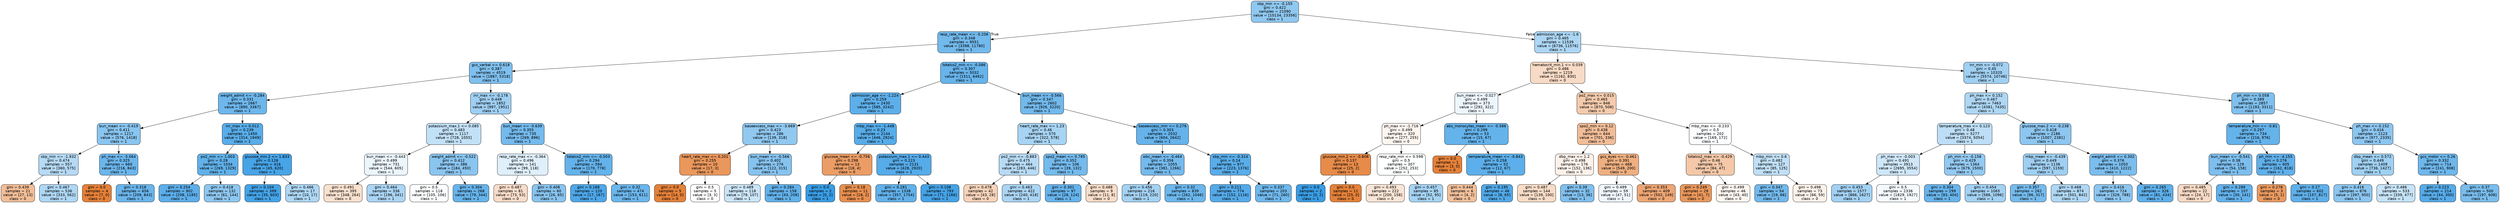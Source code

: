 digraph Tree {
node [shape=box, style="filled, rounded", color="black", fontname="helvetica"] ;
edge [fontname="helvetica"] ;
0 [label="sbp_min <= -0.155\ngini = 0.422\nsamples = 21090\nvalue = [10134, 23356]\nclass = 1", fillcolor="#8fc8f0"] ;
1 [label="resp_rate_mean <= -0.206\ngini = 0.348\nsamples = 9551\nvalue = [3398, 11780]\nclass = 1", fillcolor="#72b9ec"] ;
0 -> 1 [labeldistance=2.5, labelangle=45, headlabel="True"] ;
2 [label="gcs_verbal <= 0.618\ngini = 0.387\nsamples = 4519\nvalue = [1887, 5318]\nclass = 1", fillcolor="#7fc0ee"] ;
1 -> 2 ;
3 [label="weight_admit <= -0.284\ngini = 0.331\nsamples = 2667\nvalue = [890, 3367]\nclass = 1", fillcolor="#6db7ec"] ;
2 -> 3 ;
4 [label="bun_mean <= -0.419\ngini = 0.411\nsamples = 1217\nvalue = [576, 1418]\nclass = 1", fillcolor="#89c5f0"] ;
3 -> 4 ;
5 [label="sbp_min <= -1.932\ngini = 0.474\nsamples = 557\nvalue = [360, 575]\nclass = 1", fillcolor="#b5daf5"] ;
4 -> 5 ;
6 [label="gini = 0.439\nsamples = 21\nvalue = [27, 13]\nclass = 0", fillcolor="#f2be98"] ;
5 -> 6 ;
7 [label="gini = 0.467\nsamples = 536\nvalue = [333, 562]\nclass = 1", fillcolor="#aed7f4"] ;
5 -> 7 ;
8 [label="ph_max <= -5.064\ngini = 0.325\nsamples = 660\nvalue = [216, 843]\nclass = 1", fillcolor="#6cb6ec"] ;
4 -> 8 ;
9 [label="gini = 0.0\nsamples = 4\nvalue = [7, 0]\nclass = 0", fillcolor="#e58139"] ;
8 -> 9 ;
10 [label="gini = 0.318\nsamples = 656\nvalue = [209, 843]\nclass = 1", fillcolor="#6ab5eb"] ;
8 -> 10 ;
11 [label="inr_max <= 0.012\ngini = 0.239\nsamples = 1450\nvalue = [314, 1949]\nclass = 1", fillcolor="#59ade9"] ;
3 -> 11 ;
12 [label="po2_min <= 1.003\ngini = 0.28\nsamples = 1034\nvalue = [269, 1329]\nclass = 1", fillcolor="#61b1ea"] ;
11 -> 12 ;
13 [label="gini = 0.254\nsamples = 902\nvalue = [208, 1185]\nclass = 1", fillcolor="#5caeea"] ;
12 -> 13 ;
14 [label="gini = 0.418\nsamples = 132\nvalue = [61, 144]\nclass = 1", fillcolor="#8dc7f0"] ;
12 -> 14 ;
15 [label="glucose_min.2 <= 1.833\ngini = 0.126\nsamples = 416\nvalue = [45, 620]\nclass = 1", fillcolor="#47a4e7"] ;
11 -> 15 ;
16 [label="gini = 0.104\nsamples = 399\nvalue = [35, 603]\nclass = 1", fillcolor="#44a3e7"] ;
15 -> 16 ;
17 [label="gini = 0.466\nsamples = 17\nvalue = [10, 17]\nclass = 1", fillcolor="#add7f4"] ;
15 -> 17 ;
18 [label="inr_max <= -0.178\ngini = 0.448\nsamples = 1852\nvalue = [997, 1951]\nclass = 1", fillcolor="#9ecff2"] ;
2 -> 18 ;
19 [label="potassium_max.1 <= 0.085\ngini = 0.483\nsamples = 1117\nvalue = [728, 1055]\nclass = 1", fillcolor="#c2e1f7"] ;
18 -> 19 ;
20 [label="bun_mean <= -0.443\ngini = 0.499\nsamples = 731\nvalue = [544, 605]\nclass = 1", fillcolor="#ebf5fc"] ;
19 -> 20 ;
21 [label="gini = 0.491\nsamples = 395\nvalue = [348, 264]\nclass = 0", fillcolor="#f9e1cf"] ;
20 -> 21 ;
22 [label="gini = 0.464\nsamples = 336\nvalue = [196, 341]\nclass = 1", fillcolor="#abd5f4"] ;
20 -> 22 ;
23 [label="weight_admit <= -0.522\ngini = 0.412\nsamples = 386\nvalue = [184, 450]\nclass = 1", fillcolor="#8ac5f0"] ;
19 -> 23 ;
24 [label="gini = 0.5\nsamples = 118\nvalue = [105, 106]\nclass = 1", fillcolor="#fdfeff"] ;
23 -> 24 ;
25 [label="gini = 0.304\nsamples = 268\nvalue = [79, 344]\nclass = 1", fillcolor="#66b4eb"] ;
23 -> 25 ;
26 [label="bun_mean <= -0.639\ngini = 0.355\nsamples = 735\nvalue = [269, 896]\nclass = 1", fillcolor="#74baed"] ;
18 -> 26 ;
27 [label="resp_rate_max <= -0.364\ngini = 0.496\nsamples = 141\nvalue = [99, 118]\nclass = 1", fillcolor="#dfeffb"] ;
26 -> 27 ;
28 [label="gini = 0.487\nsamples = 81\nvalue = [73, 53]\nclass = 0", fillcolor="#f8dcc9"] ;
27 -> 28 ;
29 [label="gini = 0.408\nsamples = 60\nvalue = [26, 65]\nclass = 1", fillcolor="#88c4ef"] ;
27 -> 29 ;
30 [label="totalco2_min <= -0.503\ngini = 0.294\nsamples = 594\nvalue = [170, 778]\nclass = 1", fillcolor="#64b2eb"] ;
26 -> 30 ;
31 [label="gini = 0.168\nsamples = 120\nvalue = [17, 167]\nclass = 1", fillcolor="#4da7e8"] ;
30 -> 31 ;
32 [label="gini = 0.32\nsamples = 474\nvalue = [153, 611]\nclass = 1", fillcolor="#6bb6ec"] ;
30 -> 32 ;
33 [label="totalco2_min <= -0.086\ngini = 0.307\nsamples = 5032\nvalue = [1511, 6462]\nclass = 1", fillcolor="#67b4eb"] ;
1 -> 33 ;
34 [label="admission_age <= -1.224\ngini = 0.259\nsamples = 2430\nvalue = [585, 3242]\nclass = 1", fillcolor="#5dafea"] ;
33 -> 34 ;
35 [label="baseexcess_max <= -3.669\ngini = 0.423\nsamples = 286\nvalue = [139, 318]\nclass = 1", fillcolor="#90c8f0"] ;
34 -> 35 ;
36 [label="heart_rate_max <= 0.201\ngini = 0.255\nsamples = 10\nvalue = [17, 3]\nclass = 0", fillcolor="#ea975c"] ;
35 -> 36 ;
37 [label="gini = 0.0\nsamples = 5\nvalue = [14, 0]\nclass = 0", fillcolor="#e58139"] ;
36 -> 37 ;
38 [label="gini = 0.5\nsamples = 5\nvalue = [3, 3]\nclass = 0", fillcolor="#ffffff"] ;
36 -> 38 ;
39 [label="bun_mean <= -0.566\ngini = 0.402\nsamples = 276\nvalue = [122, 315]\nclass = 1", fillcolor="#86c3ef"] ;
35 -> 39 ;
40 [label="gini = 0.489\nsamples = 118\nvalue = [79, 107]\nclass = 1", fillcolor="#cbe5f8"] ;
39 -> 40 ;
41 [label="gini = 0.284\nsamples = 158\nvalue = [43, 208]\nclass = 1", fillcolor="#62b1ea"] ;
39 -> 41 ;
42 [label="mbp_max <= -1.448\ngini = 0.23\nsamples = 2144\nvalue = [446, 2924]\nclass = 1", fillcolor="#57ace9"] ;
34 -> 42 ;
43 [label="glucose_mean <= -0.756\ngini = 0.298\nsamples = 13\nvalue = [18, 4]\nclass = 0", fillcolor="#eb9d65"] ;
42 -> 43 ;
44 [label="gini = 0.0\nsamples = 2\nvalue = [0, 2]\nclass = 1", fillcolor="#399de5"] ;
43 -> 44 ;
45 [label="gini = 0.18\nsamples = 11\nvalue = [18, 2]\nclass = 0", fillcolor="#e88f4f"] ;
43 -> 45 ;
46 [label="potassium_max.1 <= 0.443\ngini = 0.223\nsamples = 2131\nvalue = [428, 2920]\nclass = 1", fillcolor="#56abe9"] ;
42 -> 46 ;
47 [label="gini = 0.281\nsamples = 1338\nvalue = [357, 1754]\nclass = 1", fillcolor="#61b1ea"] ;
46 -> 47 ;
48 [label="gini = 0.108\nsamples = 793\nvalue = [71, 1166]\nclass = 1", fillcolor="#45a3e7"] ;
46 -> 48 ;
49 [label="bun_mean <= -0.566\ngini = 0.347\nsamples = 2602\nvalue = [926, 3220]\nclass = 1", fillcolor="#72b9ec"] ;
33 -> 49 ;
50 [label="heart_rate_max <= 1.23\ngini = 0.46\nsamples = 570\nvalue = [322, 578]\nclass = 1", fillcolor="#a7d4f3"] ;
49 -> 50 ;
51 [label="po2_min <= -0.883\ngini = 0.475\nsamples = 464\nvalue = [283, 446]\nclass = 1", fillcolor="#b7dbf5"] ;
50 -> 51 ;
52 [label="gini = 0.478\nsamples = 42\nvalue = [43, 28]\nclass = 0", fillcolor="#f6d3ba"] ;
51 -> 52 ;
53 [label="gini = 0.463\nsamples = 422\nvalue = [240, 418]\nclass = 1", fillcolor="#abd5f4"] ;
51 -> 53 ;
54 [label="spo2_mean <= 0.785\ngini = 0.352\nsamples = 106\nvalue = [39, 132]\nclass = 1", fillcolor="#74baed"] ;
50 -> 54 ;
55 [label="gini = 0.301\nsamples = 97\nvalue = [28, 124]\nclass = 1", fillcolor="#66b3eb"] ;
54 -> 55 ;
56 [label="gini = 0.488\nsamples = 9\nvalue = [11, 8]\nclass = 0", fillcolor="#f8ddc9"] ;
54 -> 56 ;
57 [label="baseexcess_min <= 0.276\ngini = 0.303\nsamples = 2032\nvalue = [604, 2642]\nclass = 1", fillcolor="#66b3eb"] ;
49 -> 57 ;
58 [label="wbc_mean <= -0.464\ngini = 0.356\nsamples = 1055\nvalue = [381, 1266]\nclass = 1", fillcolor="#75baed"] ;
57 -> 58 ;
59 [label="gini = 0.456\nsamples = 216\nvalue = [119, 220]\nclass = 1", fillcolor="#a4d2f3"] ;
58 -> 59 ;
60 [label="gini = 0.32\nsamples = 839\nvalue = [262, 1046]\nclass = 1", fillcolor="#6bb6ec"] ;
58 -> 60 ;
61 [label="sbp_min <= -0.314\ngini = 0.24\nsamples = 977\nvalue = [223, 1376]\nclass = 1", fillcolor="#59ade9"] ;
57 -> 61 ;
62 [label="gini = 0.211\nsamples = 774\nvalue = [152, 1116]\nclass = 1", fillcolor="#54aae9"] ;
61 -> 62 ;
63 [label="gini = 0.337\nsamples = 203\nvalue = [71, 260]\nclass = 1", fillcolor="#6fb8ec"] ;
61 -> 63 ;
64 [label="admission_age <= -1.6\ngini = 0.465\nsamples = 11539\nvalue = [6736, 11576]\nclass = 1", fillcolor="#acd6f4"] ;
0 -> 64 [labeldistance=2.5, labelangle=-45, headlabel="False"] ;
65 [label="hematocrit_min.1 <= 0.039\ngini = 0.486\nsamples = 1219\nvalue = [1162, 830]\nclass = 0", fillcolor="#f8dbc6"] ;
64 -> 65 ;
66 [label="bun_mean <= -0.027\ngini = 0.499\nsamples = 373\nvalue = [292, 322]\nclass = 1", fillcolor="#edf6fd"] ;
65 -> 66 ;
67 [label="ph_max <= -1.716\ngini = 0.499\nsamples = 320\nvalue = [277, 255]\nclass = 0", fillcolor="#fdf5ef"] ;
66 -> 67 ;
68 [label="glucose_min.2 <= -0.808\ngini = 0.137\nsamples = 13\nvalue = [25, 2]\nclass = 0", fillcolor="#e78b49"] ;
67 -> 68 ;
69 [label="gini = 0.0\nsamples = 2\nvalue = [0, 2]\nclass = 1", fillcolor="#399de5"] ;
68 -> 69 ;
70 [label="gini = 0.0\nsamples = 11\nvalue = [25, 0]\nclass = 0", fillcolor="#e58139"] ;
68 -> 70 ;
71 [label="resp_rate_min <= 0.598\ngini = 0.5\nsamples = 307\nvalue = [252, 253]\nclass = 1", fillcolor="#feffff"] ;
67 -> 71 ;
72 [label="gini = 0.493\nsamples = 222\nvalue = [200, 158]\nclass = 0", fillcolor="#fae5d5"] ;
71 -> 72 ;
73 [label="gini = 0.457\nsamples = 85\nvalue = [52, 95]\nclass = 1", fillcolor="#a5d3f3"] ;
71 -> 73 ;
74 [label="abs_monocytes_mean <= -0.586\ngini = 0.299\nsamples = 53\nvalue = [15, 67]\nclass = 1", fillcolor="#65b3eb"] ;
66 -> 74 ;
75 [label="gini = 0.0\nsamples = 1\nvalue = [3, 0]\nclass = 0", fillcolor="#e58139"] ;
74 -> 75 ;
76 [label="temperature_mean <= -0.843\ngini = 0.258\nsamples = 52\nvalue = [12, 67]\nclass = 1", fillcolor="#5cafea"] ;
74 -> 76 ;
77 [label="gini = 0.444\nsamples = 6\nvalue = [4, 2]\nclass = 0", fillcolor="#f2c09c"] ;
76 -> 77 ;
78 [label="gini = 0.195\nsamples = 46\nvalue = [8, 65]\nclass = 1", fillcolor="#51a9e8"] ;
76 -> 78 ;
79 [label="po2_max <= 0.015\ngini = 0.465\nsamples = 846\nvalue = [870, 508]\nclass = 0", fillcolor="#f4cbad"] ;
65 -> 79 ;
80 [label="spo2_min <= 0.12\ngini = 0.438\nsamples = 644\nvalue = [701, 336]\nclass = 0", fillcolor="#f1bd98"] ;
79 -> 80 ;
81 [label="dbp_max <= 1.2\ngini = 0.498\nsamples = 176\nvalue = [152, 136]\nclass = 0", fillcolor="#fcf2ea"] ;
80 -> 81 ;
82 [label="gini = 0.487\nsamples = 144\nvalue = [139, 100]\nclass = 0", fillcolor="#f8dcc7"] ;
81 -> 82 ;
83 [label="gini = 0.39\nsamples = 32\nvalue = [13, 36]\nclass = 1", fillcolor="#80c0ee"] ;
81 -> 83 ;
84 [label="gcs_eyes <= -0.461\ngini = 0.391\nsamples = 468\nvalue = [549, 200]\nclass = 0", fillcolor="#eeaf81"] ;
80 -> 84 ;
85 [label="gini = 0.499\nsamples = 59\nvalue = [47, 51]\nclass = 1", fillcolor="#eff7fd"] ;
84 -> 85 ;
86 [label="gini = 0.353\nsamples = 409\nvalue = [502, 149]\nclass = 0", fillcolor="#eda674"] ;
84 -> 86 ;
87 [label="mbp_max <= -0.233\ngini = 0.5\nsamples = 202\nvalue = [169, 172]\nclass = 1", fillcolor="#fcfdff"] ;
79 -> 87 ;
88 [label="totalco2_max <= -0.429\ngini = 0.46\nsamples = 75\nvalue = [84, 47]\nclass = 0", fillcolor="#f4c8a8"] ;
87 -> 88 ;
89 [label="gini = 0.249\nsamples = 29\nvalue = [41, 7]\nclass = 0", fillcolor="#e9975b"] ;
88 -> 89 ;
90 [label="gini = 0.499\nsamples = 46\nvalue = [43, 40]\nclass = 0", fillcolor="#fdf6f1"] ;
88 -> 90 ;
91 [label="mbp_min <= 0.6\ngini = 0.482\nsamples = 127\nvalue = [85, 125]\nclass = 1", fillcolor="#c0e0f7"] ;
87 -> 91 ;
92 [label="gini = 0.347\nsamples = 54\nvalue = [19, 66]\nclass = 1", fillcolor="#72b9ec"] ;
91 -> 92 ;
93 [label="gini = 0.498\nsamples = 73\nvalue = [66, 59]\nclass = 0", fillcolor="#fcf2ea"] ;
91 -> 93 ;
94 [label="inr_min <= -0.072\ngini = 0.45\nsamples = 10320\nvalue = [5574, 10746]\nclass = 1", fillcolor="#a0d0f2"] ;
64 -> 94 ;
95 [label="ph_max <= 0.152\ngini = 0.467\nsamples = 7463\nvalue = [4381, 7435]\nclass = 1", fillcolor="#aed7f4"] ;
94 -> 95 ;
96 [label="temperature_max <= 0.123\ngini = 0.48\nsamples = 5277\nvalue = [3374, 5054]\nclass = 1", fillcolor="#bddef6"] ;
95 -> 96 ;
97 [label="ph_max <= -0.003\ngini = 0.491\nsamples = 3913\nvalue = [2695, 3554]\nclass = 1", fillcolor="#cfe7f9"] ;
96 -> 97 ;
98 [label="gini = 0.453\nsamples = 1577\nvalue = [866, 1627]\nclass = 1", fillcolor="#a2d1f3"] ;
97 -> 98 ;
99 [label="gini = 0.5\nsamples = 2336\nvalue = [1829, 1927]\nclass = 1", fillcolor="#f5fafe"] ;
97 -> 99 ;
100 [label="ph_min <= -0.158\ngini = 0.429\nsamples = 1364\nvalue = [679, 1500]\nclass = 1", fillcolor="#93c9f1"] ;
96 -> 100 ;
101 [label="gini = 0.304\nsamples = 299\nvalue = [93, 404]\nclass = 1", fillcolor="#67b4eb"] ;
100 -> 101 ;
102 [label="gini = 0.454\nsamples = 1065\nvalue = [586, 1096]\nclass = 1", fillcolor="#a3d1f3"] ;
100 -> 102 ;
103 [label="glucose_max.2 <= -0.238\ngini = 0.418\nsamples = 2186\nvalue = [1007, 2381]\nclass = 1", fillcolor="#8dc6f0"] ;
95 -> 103 ;
104 [label="mbp_mean <= -0.439\ngini = 0.449\nsamples = 1136\nvalue = [597, 1159]\nclass = 1", fillcolor="#9fcff2"] ;
103 -> 104 ;
105 [label="gini = 0.357\nsamples = 262\nvalue = [96, 317]\nclass = 1", fillcolor="#75bbed"] ;
104 -> 105 ;
106 [label="gini = 0.468\nsamples = 874\nvalue = [501, 842]\nclass = 1", fillcolor="#afd7f4"] ;
104 -> 106 ;
107 [label="weight_admit <= 0.302\ngini = 0.376\nsamples = 1050\nvalue = [410, 1222]\nclass = 1", fillcolor="#7bbeee"] ;
103 -> 107 ;
108 [label="gini = 0.416\nsamples = 724\nvalue = [329, 788]\nclass = 1", fillcolor="#8cc6f0"] ;
107 -> 108 ;
109 [label="gini = 0.265\nsamples = 326\nvalue = [81, 434]\nclass = 1", fillcolor="#5eafea"] ;
107 -> 109 ;
110 [label="ph_min <= 0.058\ngini = 0.389\nsamples = 2857\nvalue = [1193, 3311]\nclass = 1", fillcolor="#80c0ee"] ;
94 -> 110 ;
111 [label="temperature_min <= -0.81\ngini = 0.297\nsamples = 734\nvalue = [216, 976]\nclass = 1", fillcolor="#65b3eb"] ;
110 -> 111 ;
112 [label="bun_mean <= -0.541\ngini = 0.38\nsamples = 129\nvalue = [54, 158]\nclass = 1", fillcolor="#7dbeee"] ;
111 -> 112 ;
113 [label="gini = 0.485\nsamples = 22\nvalue = [24, 17]\nclass = 0", fillcolor="#f7dac5"] ;
112 -> 113 ;
114 [label="gini = 0.289\nsamples = 107\nvalue = [30, 141]\nclass = 1", fillcolor="#63b2eb"] ;
112 -> 114 ;
115 [label="ph_min <= -4.155\ngini = 0.276\nsamples = 605\nvalue = [162, 818]\nclass = 1", fillcolor="#60b0ea"] ;
111 -> 115 ;
116 [label="gini = 0.278\nsamples = 3\nvalue = [5, 1]\nclass = 0", fillcolor="#ea9a61"] ;
115 -> 116 ;
117 [label="gini = 0.27\nsamples = 602\nvalue = [157, 817]\nclass = 1", fillcolor="#5fb0ea"] ;
115 -> 117 ;
118 [label="ph_max <= 0.152\ngini = 0.416\nsamples = 2123\nvalue = [977, 2335]\nclass = 1", fillcolor="#8cc6f0"] ;
110 -> 118 ;
119 [label="dbp_mean <= 0.572\ngini = 0.449\nsamples = 1409\nvalue = [736, 1427]\nclass = 1", fillcolor="#9fd0f2"] ;
118 -> 119 ;
120 [label="gini = 0.416\nsamples = 876\nvalue = [397, 950]\nclass = 1", fillcolor="#8cc6f0"] ;
119 -> 120 ;
121 [label="gini = 0.486\nsamples = 533\nvalue = [339, 477]\nclass = 1", fillcolor="#c6e3f7"] ;
119 -> 121 ;
122 [label="gcs_motor <= 0.26\ngini = 0.332\nsamples = 714\nvalue = [241, 908]\nclass = 1", fillcolor="#6eb7ec"] ;
118 -> 122 ;
123 [label="gini = 0.223\nsamples = 214\nvalue = [44, 300]\nclass = 1", fillcolor="#56abe9"] ;
122 -> 123 ;
124 [label="gini = 0.37\nsamples = 500\nvalue = [197, 608]\nclass = 1", fillcolor="#79bded"] ;
122 -> 124 ;
}
